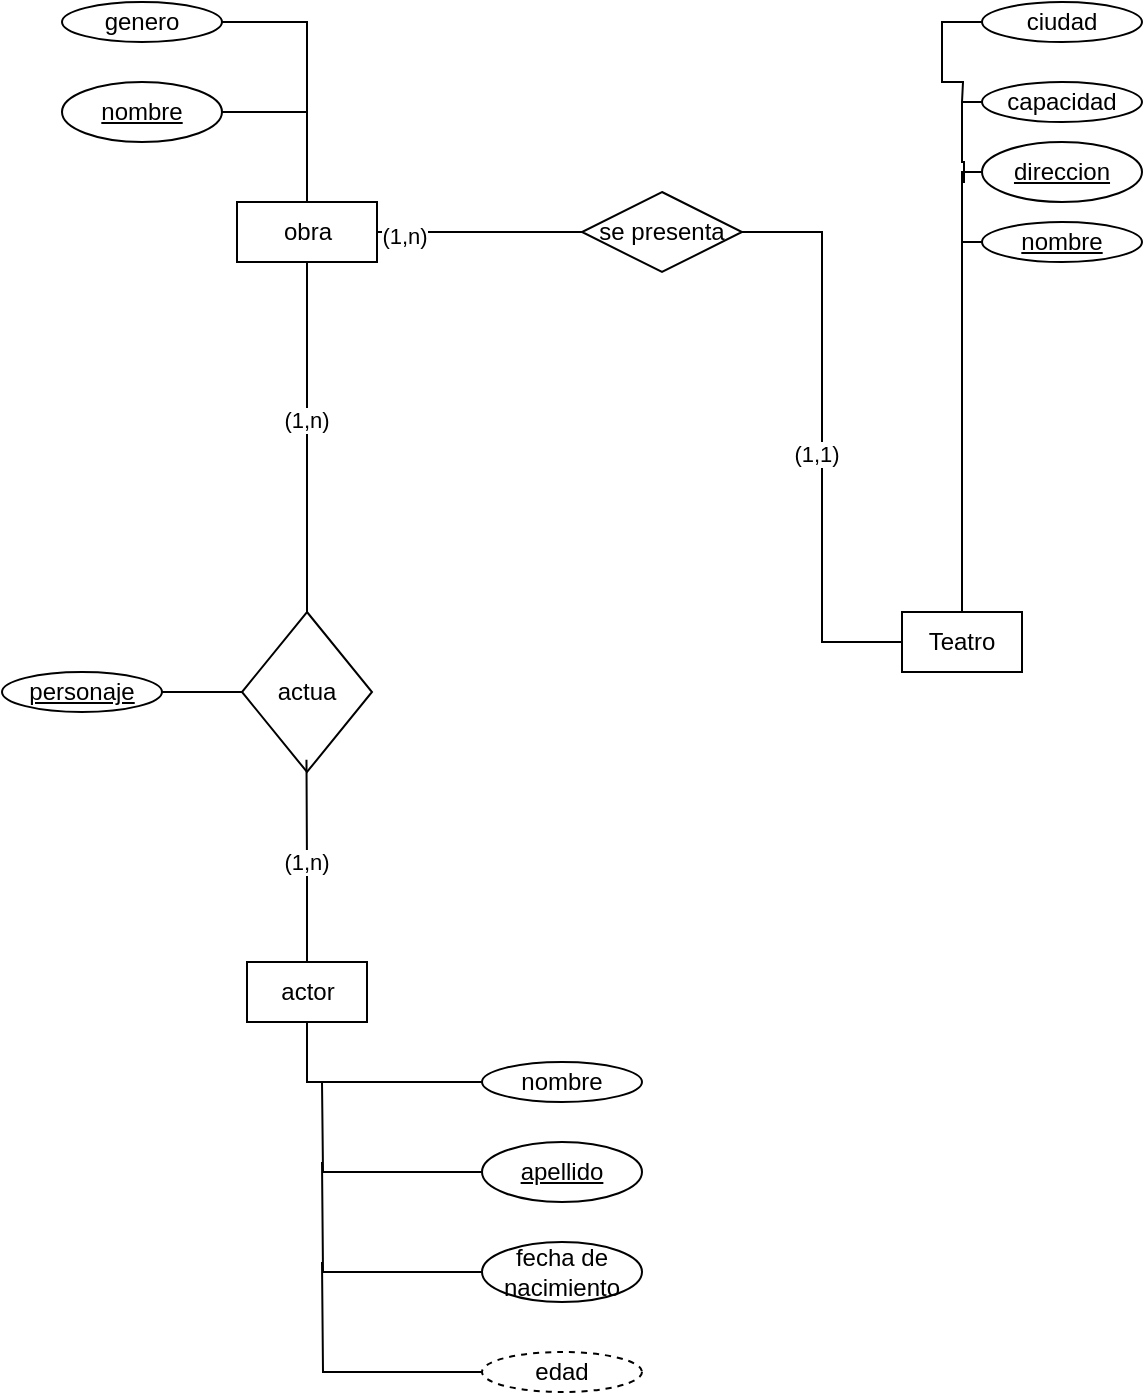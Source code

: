 <mxfile version="28.0.6">
  <diagram name="Página-1" id="wOxepH0-emv8sRLBfL2_">
    <mxGraphModel dx="925" dy="607" grid="1" gridSize="10" guides="1" tooltips="1" connect="1" arrows="1" fold="1" page="1" pageScale="1" pageWidth="827" pageHeight="1169" math="0" shadow="0">
      <root>
        <mxCell id="0" />
        <mxCell id="1" parent="0" />
        <mxCell id="X0bLQcjUNCMiPxWnqUvP-40" style="edgeStyle=orthogonalEdgeStyle;rounded=0;orthogonalLoop=1;jettySize=auto;html=1;exitX=1;exitY=0.5;exitDx=0;exitDy=0;entryX=0;entryY=0.5;entryDx=0;entryDy=0;endArrow=none;endFill=0;" edge="1" parent="1" source="X0bLQcjUNCMiPxWnqUvP-1" target="X0bLQcjUNCMiPxWnqUvP-39">
          <mxGeometry relative="1" as="geometry">
            <Array as="points">
              <mxPoint x="334" y="125" />
            </Array>
          </mxGeometry>
        </mxCell>
        <mxCell id="X0bLQcjUNCMiPxWnqUvP-44" value="(1,n)" style="edgeLabel;html=1;align=center;verticalAlign=middle;resizable=0;points=[];" vertex="1" connectable="0" parent="X0bLQcjUNCMiPxWnqUvP-40">
          <mxGeometry x="-0.74" y="-2" relative="1" as="geometry">
            <mxPoint as="offset" />
          </mxGeometry>
        </mxCell>
        <mxCell id="X0bLQcjUNCMiPxWnqUvP-1" value="obra" style="rounded=0;whiteSpace=wrap;html=1;" vertex="1" parent="1">
          <mxGeometry x="167.5" y="110" width="70" height="30" as="geometry" />
        </mxCell>
        <mxCell id="X0bLQcjUNCMiPxWnqUvP-2" value="actor" style="whiteSpace=wrap;html=1;" vertex="1" parent="1">
          <mxGeometry x="172.5" y="490" width="60" height="30" as="geometry" />
        </mxCell>
        <mxCell id="X0bLQcjUNCMiPxWnqUvP-5" value="Teatro" style="whiteSpace=wrap;html=1;" vertex="1" parent="1">
          <mxGeometry x="500" y="315" width="60" height="30" as="geometry" />
        </mxCell>
        <mxCell id="X0bLQcjUNCMiPxWnqUvP-31" style="edgeStyle=orthogonalEdgeStyle;rounded=0;orthogonalLoop=1;jettySize=auto;html=1;exitX=1;exitY=0.5;exitDx=0;exitDy=0;entryX=0.5;entryY=0;entryDx=0;entryDy=0;endArrow=none;endFill=0;" edge="1" parent="1" source="X0bLQcjUNCMiPxWnqUvP-7" target="X0bLQcjUNCMiPxWnqUvP-1">
          <mxGeometry relative="1" as="geometry" />
        </mxCell>
        <mxCell id="X0bLQcjUNCMiPxWnqUvP-7" value="&lt;u&gt;nombre&lt;/u&gt;" style="ellipse;whiteSpace=wrap;html=1;" vertex="1" parent="1">
          <mxGeometry x="80" y="50" width="80" height="30" as="geometry" />
        </mxCell>
        <mxCell id="X0bLQcjUNCMiPxWnqUvP-30" style="edgeStyle=orthogonalEdgeStyle;rounded=0;orthogonalLoop=1;jettySize=auto;html=1;exitX=1;exitY=0.5;exitDx=0;exitDy=0;endArrow=none;endFill=0;" edge="1" parent="1" source="X0bLQcjUNCMiPxWnqUvP-8" target="X0bLQcjUNCMiPxWnqUvP-1">
          <mxGeometry relative="1" as="geometry" />
        </mxCell>
        <mxCell id="X0bLQcjUNCMiPxWnqUvP-8" value="genero" style="ellipse;whiteSpace=wrap;html=1;" vertex="1" parent="1">
          <mxGeometry x="80" y="10" width="80" height="20" as="geometry" />
        </mxCell>
        <mxCell id="X0bLQcjUNCMiPxWnqUvP-26" style="edgeStyle=orthogonalEdgeStyle;rounded=0;orthogonalLoop=1;jettySize=auto;html=1;exitX=0;exitY=0.5;exitDx=0;exitDy=0;entryX=0.5;entryY=1;entryDx=0;entryDy=0;endArrow=none;endFill=0;" edge="1" parent="1" source="X0bLQcjUNCMiPxWnqUvP-11" target="X0bLQcjUNCMiPxWnqUvP-2">
          <mxGeometry relative="1" as="geometry" />
        </mxCell>
        <mxCell id="X0bLQcjUNCMiPxWnqUvP-11" value="nombre" style="ellipse;whiteSpace=wrap;html=1;" vertex="1" parent="1">
          <mxGeometry x="290" y="540" width="80" height="20" as="geometry" />
        </mxCell>
        <mxCell id="X0bLQcjUNCMiPxWnqUvP-27" style="edgeStyle=orthogonalEdgeStyle;rounded=0;orthogonalLoop=1;jettySize=auto;html=1;exitX=0;exitY=0.5;exitDx=0;exitDy=0;endArrow=none;endFill=0;" edge="1" parent="1" source="X0bLQcjUNCMiPxWnqUvP-12">
          <mxGeometry relative="1" as="geometry">
            <mxPoint x="210" y="550" as="targetPoint" />
          </mxGeometry>
        </mxCell>
        <mxCell id="X0bLQcjUNCMiPxWnqUvP-12" value="&lt;u&gt;apellido&lt;/u&gt;" style="ellipse;whiteSpace=wrap;html=1;" vertex="1" parent="1">
          <mxGeometry x="290" y="580" width="80" height="30" as="geometry" />
        </mxCell>
        <mxCell id="X0bLQcjUNCMiPxWnqUvP-28" style="edgeStyle=orthogonalEdgeStyle;rounded=0;orthogonalLoop=1;jettySize=auto;html=1;exitX=0;exitY=0.5;exitDx=0;exitDy=0;endArrow=none;endFill=0;" edge="1" parent="1" source="X0bLQcjUNCMiPxWnqUvP-13">
          <mxGeometry relative="1" as="geometry">
            <mxPoint x="210" y="590" as="targetPoint" />
          </mxGeometry>
        </mxCell>
        <mxCell id="X0bLQcjUNCMiPxWnqUvP-13" value="fecha de nacimiento" style="ellipse;whiteSpace=wrap;html=1;" vertex="1" parent="1">
          <mxGeometry x="290" y="630" width="80" height="30" as="geometry" />
        </mxCell>
        <mxCell id="X0bLQcjUNCMiPxWnqUvP-29" style="edgeStyle=orthogonalEdgeStyle;rounded=0;orthogonalLoop=1;jettySize=auto;html=1;exitX=0;exitY=0.5;exitDx=0;exitDy=0;endArrow=none;endFill=0;" edge="1" parent="1" source="X0bLQcjUNCMiPxWnqUvP-14">
          <mxGeometry relative="1" as="geometry">
            <mxPoint x="210" y="640" as="targetPoint" />
          </mxGeometry>
        </mxCell>
        <mxCell id="X0bLQcjUNCMiPxWnqUvP-14" value="edad" style="ellipse;whiteSpace=wrap;html=1;dashed=1;" vertex="1" parent="1">
          <mxGeometry x="290" y="685" width="80" height="20" as="geometry" />
        </mxCell>
        <mxCell id="X0bLQcjUNCMiPxWnqUvP-35" style="edgeStyle=orthogonalEdgeStyle;rounded=0;orthogonalLoop=1;jettySize=auto;html=1;exitX=1;exitY=0.5;exitDx=0;exitDy=0;entryX=0;entryY=0.5;entryDx=0;entryDy=0;endArrow=none;endFill=0;" edge="1" parent="1" source="X0bLQcjUNCMiPxWnqUvP-16" target="X0bLQcjUNCMiPxWnqUvP-32">
          <mxGeometry relative="1" as="geometry" />
        </mxCell>
        <mxCell id="X0bLQcjUNCMiPxWnqUvP-16" value="&lt;u&gt;personaje&lt;/u&gt;" style="ellipse;whiteSpace=wrap;html=1;" vertex="1" parent="1">
          <mxGeometry x="50" y="345" width="80" height="20" as="geometry" />
        </mxCell>
        <mxCell id="X0bLQcjUNCMiPxWnqUvP-21" style="edgeStyle=orthogonalEdgeStyle;rounded=0;orthogonalLoop=1;jettySize=auto;html=1;exitX=0;exitY=0.5;exitDx=0;exitDy=0;entryX=0.5;entryY=0;entryDx=0;entryDy=0;endArrow=none;endFill=0;" edge="1" parent="1" source="X0bLQcjUNCMiPxWnqUvP-17" target="X0bLQcjUNCMiPxWnqUvP-5">
          <mxGeometry relative="1" as="geometry">
            <Array as="points">
              <mxPoint x="530" y="130" />
              <mxPoint x="530" y="315" />
            </Array>
          </mxGeometry>
        </mxCell>
        <mxCell id="X0bLQcjUNCMiPxWnqUvP-17" value="&lt;u&gt;nombre&lt;/u&gt;" style="ellipse;whiteSpace=wrap;html=1;" vertex="1" parent="1">
          <mxGeometry x="540" y="120" width="80" height="20" as="geometry" />
        </mxCell>
        <mxCell id="X0bLQcjUNCMiPxWnqUvP-22" style="edgeStyle=orthogonalEdgeStyle;rounded=0;orthogonalLoop=1;jettySize=auto;html=1;exitX=0;exitY=0.5;exitDx=0;exitDy=0;endArrow=none;endFill=0;" edge="1" parent="1" source="X0bLQcjUNCMiPxWnqUvP-18">
          <mxGeometry relative="1" as="geometry">
            <mxPoint x="530" y="130" as="targetPoint" />
          </mxGeometry>
        </mxCell>
        <mxCell id="X0bLQcjUNCMiPxWnqUvP-18" value="&lt;u&gt;direccion&lt;/u&gt;" style="ellipse;whiteSpace=wrap;html=1;" vertex="1" parent="1">
          <mxGeometry x="540" y="80" width="80" height="30" as="geometry" />
        </mxCell>
        <mxCell id="X0bLQcjUNCMiPxWnqUvP-23" style="edgeStyle=orthogonalEdgeStyle;rounded=0;orthogonalLoop=1;jettySize=auto;html=1;exitX=0;exitY=0.5;exitDx=0;exitDy=0;endArrow=none;endFill=0;" edge="1" parent="1" source="X0bLQcjUNCMiPxWnqUvP-19">
          <mxGeometry relative="1" as="geometry">
            <mxPoint x="530" y="100" as="targetPoint" />
            <Array as="points">
              <mxPoint x="530" y="60" />
              <mxPoint x="530" y="90" />
              <mxPoint x="531" y="90" />
              <mxPoint x="531" y="100" />
            </Array>
          </mxGeometry>
        </mxCell>
        <mxCell id="X0bLQcjUNCMiPxWnqUvP-19" value="capacidad" style="ellipse;whiteSpace=wrap;html=1;" vertex="1" parent="1">
          <mxGeometry x="540" y="50" width="80" height="20" as="geometry" />
        </mxCell>
        <mxCell id="X0bLQcjUNCMiPxWnqUvP-24" style="edgeStyle=orthogonalEdgeStyle;rounded=0;orthogonalLoop=1;jettySize=auto;html=1;exitX=0;exitY=0.5;exitDx=0;exitDy=0;endArrow=none;endFill=0;" edge="1" parent="1" source="X0bLQcjUNCMiPxWnqUvP-20">
          <mxGeometry relative="1" as="geometry">
            <mxPoint x="530" y="60" as="targetPoint" />
          </mxGeometry>
        </mxCell>
        <mxCell id="X0bLQcjUNCMiPxWnqUvP-20" value="ciudad" style="ellipse;whiteSpace=wrap;html=1;" vertex="1" parent="1">
          <mxGeometry x="540" y="10" width="80" height="20" as="geometry" />
        </mxCell>
        <mxCell id="X0bLQcjUNCMiPxWnqUvP-37" style="edgeStyle=orthogonalEdgeStyle;rounded=0;orthogonalLoop=1;jettySize=auto;html=1;exitX=0.5;exitY=0;exitDx=0;exitDy=0;entryX=0.5;entryY=1;entryDx=0;entryDy=0;endArrow=none;endFill=0;" edge="1" parent="1" source="X0bLQcjUNCMiPxWnqUvP-32" target="X0bLQcjUNCMiPxWnqUvP-1">
          <mxGeometry relative="1" as="geometry" />
        </mxCell>
        <mxCell id="X0bLQcjUNCMiPxWnqUvP-42" value="(1,n)" style="edgeLabel;html=1;align=center;verticalAlign=middle;resizable=0;points=[];" vertex="1" connectable="0" parent="X0bLQcjUNCMiPxWnqUvP-37">
          <mxGeometry x="0.098" y="1" relative="1" as="geometry">
            <mxPoint as="offset" />
          </mxGeometry>
        </mxCell>
        <mxCell id="X0bLQcjUNCMiPxWnqUvP-32" value="actua" style="rhombus;whiteSpace=wrap;html=1;" vertex="1" parent="1">
          <mxGeometry x="170" y="315" width="65" height="80" as="geometry" />
        </mxCell>
        <mxCell id="X0bLQcjUNCMiPxWnqUvP-36" value="(1,n)" style="edgeStyle=orthogonalEdgeStyle;rounded=0;orthogonalLoop=1;jettySize=auto;html=1;exitX=0.5;exitY=0;exitDx=0;exitDy=0;entryX=0.496;entryY=0.924;entryDx=0;entryDy=0;entryPerimeter=0;endArrow=none;endFill=0;" edge="1" parent="1" source="X0bLQcjUNCMiPxWnqUvP-2" target="X0bLQcjUNCMiPxWnqUvP-32">
          <mxGeometry relative="1" as="geometry" />
        </mxCell>
        <mxCell id="X0bLQcjUNCMiPxWnqUvP-41" style="edgeStyle=orthogonalEdgeStyle;rounded=0;orthogonalLoop=1;jettySize=auto;html=1;exitX=1;exitY=0.5;exitDx=0;exitDy=0;entryX=0;entryY=0.5;entryDx=0;entryDy=0;endArrow=none;endFill=0;" edge="1" parent="1" source="X0bLQcjUNCMiPxWnqUvP-39" target="X0bLQcjUNCMiPxWnqUvP-5">
          <mxGeometry relative="1" as="geometry" />
        </mxCell>
        <mxCell id="X0bLQcjUNCMiPxWnqUvP-43" value="(1,1)" style="edgeLabel;html=1;align=center;verticalAlign=middle;resizable=0;points=[];" vertex="1" connectable="0" parent="X0bLQcjUNCMiPxWnqUvP-41">
          <mxGeometry x="0.061" y="-3" relative="1" as="geometry">
            <mxPoint as="offset" />
          </mxGeometry>
        </mxCell>
        <mxCell id="X0bLQcjUNCMiPxWnqUvP-39" value="se presenta" style="rhombus;whiteSpace=wrap;html=1;" vertex="1" parent="1">
          <mxGeometry x="340" y="105" width="80" height="40" as="geometry" />
        </mxCell>
      </root>
    </mxGraphModel>
  </diagram>
</mxfile>
